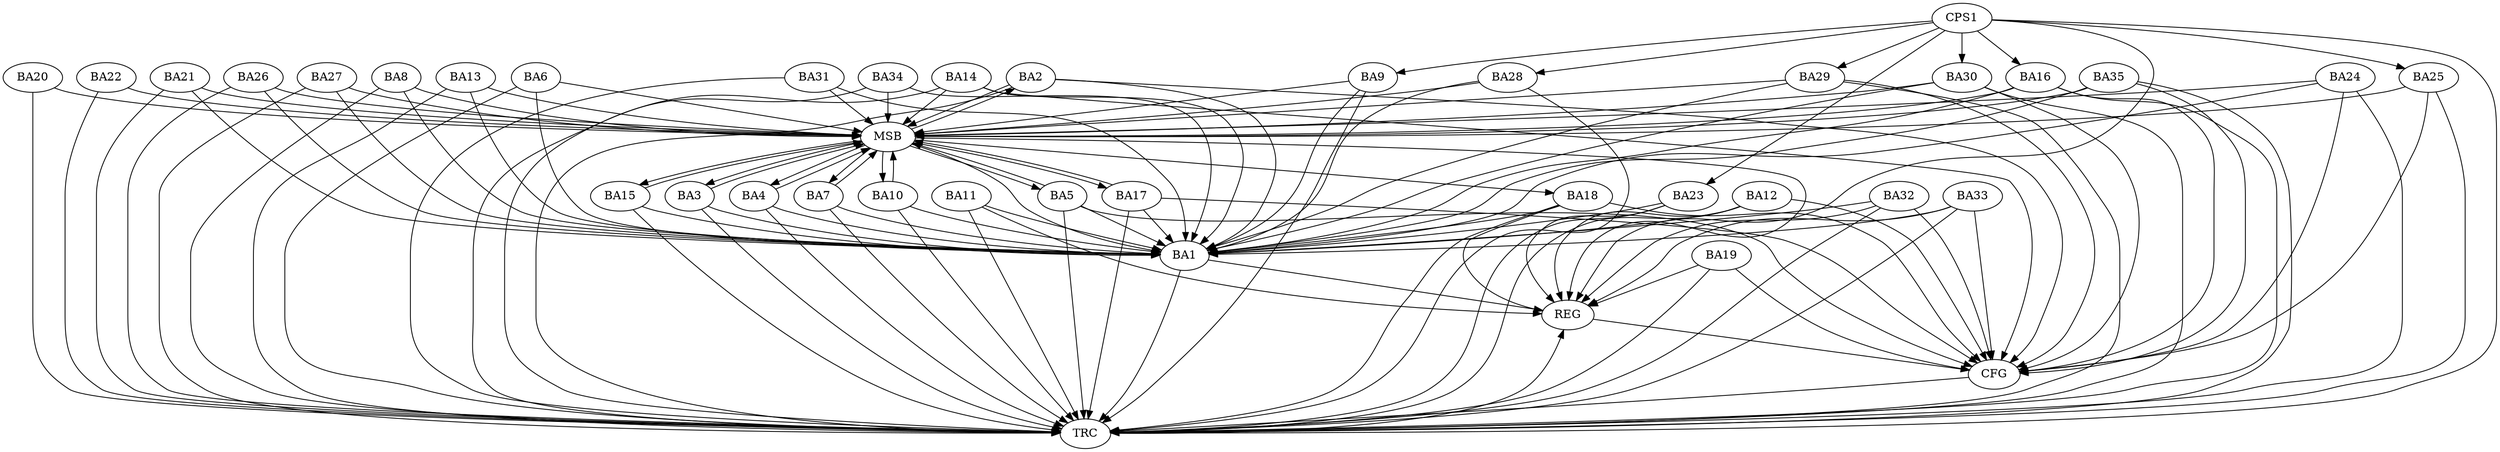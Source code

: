 strict digraph G {
  BA1 [ label="BA1" ];
  BA2 [ label="BA2" ];
  BA3 [ label="BA3" ];
  BA4 [ label="BA4" ];
  BA5 [ label="BA5" ];
  BA6 [ label="BA6" ];
  BA7 [ label="BA7" ];
  BA8 [ label="BA8" ];
  BA9 [ label="BA9" ];
  BA10 [ label="BA10" ];
  BA11 [ label="BA11" ];
  BA12 [ label="BA12" ];
  BA13 [ label="BA13" ];
  BA14 [ label="BA14" ];
  BA15 [ label="BA15" ];
  BA16 [ label="BA16" ];
  BA17 [ label="BA17" ];
  BA18 [ label="BA18" ];
  BA19 [ label="BA19" ];
  BA20 [ label="BA20" ];
  BA21 [ label="BA21" ];
  BA22 [ label="BA22" ];
  BA23 [ label="BA23" ];
  BA24 [ label="BA24" ];
  BA25 [ label="BA25" ];
  BA26 [ label="BA26" ];
  BA27 [ label="BA27" ];
  BA28 [ label="BA28" ];
  BA29 [ label="BA29" ];
  BA30 [ label="BA30" ];
  BA31 [ label="BA31" ];
  BA32 [ label="BA32" ];
  BA33 [ label="BA33" ];
  BA34 [ label="BA34" ];
  BA35 [ label="BA35" ];
  CPS1 [ label="CPS1" ];
  REG [ label="REG" ];
  MSB [ label="MSB" ];
  CFG [ label="CFG" ];
  TRC [ label="TRC" ];
  BA12 -> BA1;
  BA18 -> BA1;
  CPS1 -> BA28;
  CPS1 -> BA23;
  CPS1 -> BA16;
  CPS1 -> BA30;
  CPS1 -> BA29;
  CPS1 -> BA9;
  CPS1 -> BA25;
  BA1 -> REG;
  BA11 -> REG;
  BA12 -> REG;
  BA18 -> REG;
  BA19 -> REG;
  BA23 -> REG;
  BA32 -> REG;
  BA33 -> REG;
  CPS1 -> REG;
  BA2 -> MSB;
  MSB -> BA1;
  MSB -> REG;
  BA3 -> MSB;
  BA4 -> MSB;
  MSB -> BA2;
  BA5 -> MSB;
  BA6 -> MSB;
  BA7 -> MSB;
  MSB -> BA4;
  BA8 -> MSB;
  BA9 -> MSB;
  BA10 -> MSB;
  MSB -> BA3;
  BA13 -> MSB;
  MSB -> BA7;
  BA14 -> MSB;
  BA15 -> MSB;
  BA16 -> MSB;
  MSB -> BA15;
  BA17 -> MSB;
  BA20 -> MSB;
  BA21 -> MSB;
  BA22 -> MSB;
  MSB -> BA18;
  BA24 -> MSB;
  BA25 -> MSB;
  MSB -> BA10;
  BA26 -> MSB;
  BA27 -> MSB;
  BA28 -> MSB;
  BA29 -> MSB;
  BA30 -> MSB;
  BA31 -> MSB;
  MSB -> BA5;
  BA34 -> MSB;
  BA35 -> MSB;
  MSB -> BA17;
  BA5 -> CFG;
  BA35 -> CFG;
  BA33 -> CFG;
  BA32 -> CFG;
  BA14 -> CFG;
  BA29 -> CFG;
  BA30 -> CFG;
  BA16 -> CFG;
  BA25 -> CFG;
  BA12 -> CFG;
  BA17 -> CFG;
  BA24 -> CFG;
  BA18 -> CFG;
  BA19 -> CFG;
  BA2 -> CFG;
  REG -> CFG;
  BA1 -> TRC;
  BA2 -> TRC;
  BA3 -> TRC;
  BA4 -> TRC;
  BA5 -> TRC;
  BA6 -> TRC;
  BA7 -> TRC;
  BA8 -> TRC;
  BA9 -> TRC;
  BA10 -> TRC;
  BA11 -> TRC;
  BA12 -> TRC;
  BA13 -> TRC;
  BA14 -> TRC;
  BA15 -> TRC;
  BA16 -> TRC;
  BA17 -> TRC;
  BA18 -> TRC;
  BA19 -> TRC;
  BA20 -> TRC;
  BA21 -> TRC;
  BA22 -> TRC;
  BA23 -> TRC;
  BA24 -> TRC;
  BA25 -> TRC;
  BA26 -> TRC;
  BA27 -> TRC;
  BA28 -> TRC;
  BA29 -> TRC;
  BA30 -> TRC;
  BA31 -> TRC;
  BA32 -> TRC;
  BA33 -> TRC;
  BA34 -> TRC;
  BA35 -> TRC;
  CPS1 -> TRC;
  CFG -> TRC;
  TRC -> REG;
  BA8 -> BA1;
  BA15 -> BA1;
  BA35 -> BA1;
  BA13 -> BA1;
  BA3 -> BA1;
  BA7 -> BA1;
  BA31 -> BA1;
  BA16 -> BA1;
  BA6 -> BA1;
  BA32 -> BA1;
  BA21 -> BA1;
  BA33 -> BA1;
  BA24 -> BA1;
  BA17 -> BA1;
  BA27 -> BA1;
  BA30 -> BA1;
  BA11 -> BA1;
  BA26 -> BA1;
  BA2 -> BA1;
  BA29 -> BA1;
  BA28 -> BA1;
  BA4 -> BA1;
  BA10 -> BA1;
  BA9 -> BA1;
  BA34 -> BA1;
  BA5 -> BA1;
  BA23 -> BA1;
  BA14 -> BA1;
}
